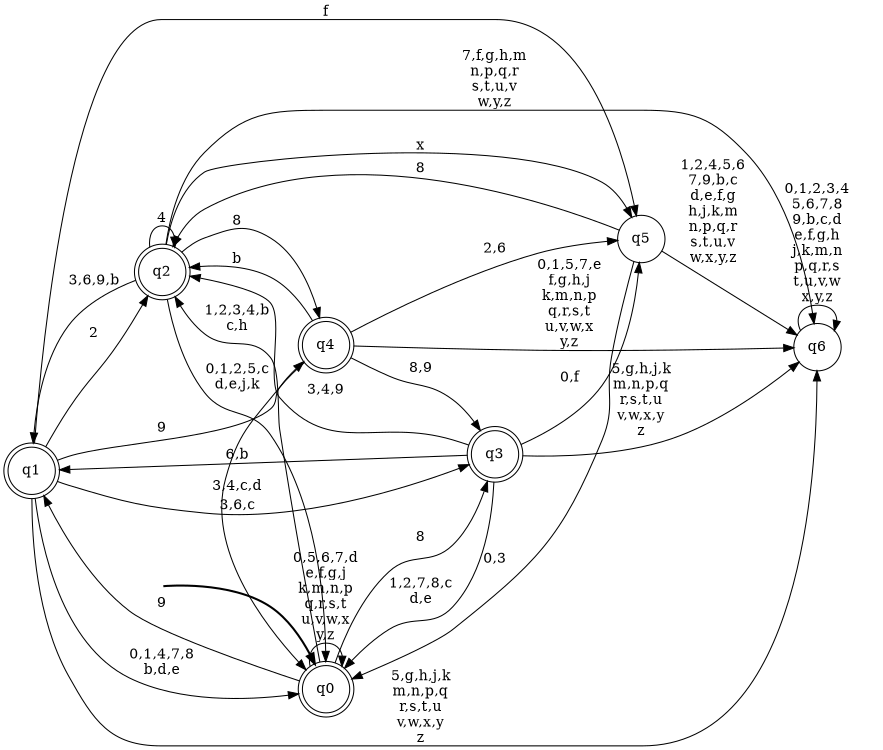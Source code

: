 digraph BlueStar {
__start0 [style = invis, shape = none, label = "", width = 0, height = 0];

rankdir=LR;
size="8,5";

s0 [style="rounded,filled", color="black", fillcolor="white" shape="doublecircle", label="q0"];
s1 [style="rounded,filled", color="black", fillcolor="white" shape="doublecircle", label="q1"];
s2 [style="rounded,filled", color="black", fillcolor="white" shape="doublecircle", label="q2"];
s3 [style="rounded,filled", color="black", fillcolor="white" shape="doublecircle", label="q3"];
s4 [style="rounded,filled", color="black", fillcolor="white" shape="doublecircle", label="q4"];
s5 [style="filled", color="black", fillcolor="white" shape="circle", label="q5"];
s6 [style="filled", color="black", fillcolor="white" shape="circle", label="q6"];
subgraph cluster_main { 
	graph [pad=".75", ranksep="0.15", nodesep="0.15"];
	 style=invis; 
	__start0 -> s0 [penwidth=2];
}
s0 -> s0 [label="0,5,6,7,d\ne,f,g,j\nk,m,n,p\nq,r,s,t\nu,v,w,x\ny,z"];
s0 -> s1 [label="9"];
s0 -> s2 [label="1,2,3,4,b\nc,h"];
s0 -> s3 [label="8"];
s1 -> s0 [label="0,1,4,7,8\nb,d,e"];
s1 -> s2 [label="2"];
s1 -> s3 [label="3,6,c"];
s1 -> s4 [label="9"];
s1 -> s5 [label="f"];
s1 -> s6 [label="5,g,h,j,k\nm,n,p,q\nr,s,t,u\nv,w,x,y\nz"];
s2 -> s0 [label="0,1,2,5,c\nd,e,j,k"];
s2 -> s1 [label="3,6,9,b"];
s2 -> s2 [label="4"];
s2 -> s4 [label="8"];
s2 -> s5 [label="x"];
s2 -> s6 [label="7,f,g,h,m\nn,p,q,r\ns,t,u,v\nw,y,z"];
s3 -> s0 [label="1,2,7,8,c\nd,e"];
s3 -> s1 [label="6,b"];
s3 -> s2 [label="3,4,9"];
s3 -> s5 [label="0,f"];
s3 -> s6 [label="5,g,h,j,k\nm,n,p,q\nr,s,t,u\nv,w,x,y\nz"];
s4 -> s0 [label="3,4,c,d"];
s4 -> s2 [label="b"];
s4 -> s3 [label="8,9"];
s4 -> s5 [label="2,6"];
s4 -> s6 [label="0,1,5,7,e\nf,g,h,j\nk,m,n,p\nq,r,s,t\nu,v,w,x\ny,z"];
s5 -> s0 [label="0,3"];
s5 -> s2 [label="8"];
s5 -> s6 [label="1,2,4,5,6\n7,9,b,c\nd,e,f,g\nh,j,k,m\nn,p,q,r\ns,t,u,v\nw,x,y,z"];
s6 -> s6 [label="0,1,2,3,4\n5,6,7,8\n9,b,c,d\ne,f,g,h\nj,k,m,n\np,q,r,s\nt,u,v,w\nx,y,z"];

}